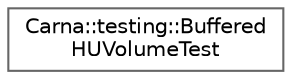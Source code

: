 digraph "Graphical Class Hierarchy"
{
 // LATEX_PDF_SIZE
  bgcolor="transparent";
  edge [fontname=Helvetica,fontsize=10,labelfontname=Helvetica,labelfontsize=10];
  node [fontname=Helvetica,fontsize=10,shape=box,height=0.2,width=0.4];
  rankdir="LR";
  Node0 [id="Node000000",label="Carna::testing::Buffered\lHUVolumeTest",height=0.2,width=0.4,color="grey40", fillcolor="white", style="filled",URL="$classCarna_1_1testing_1_1BufferedHUVolumeTest.html",tooltip="Unit-tests of the Carna::base::BufferedHUVolume class."];
}
